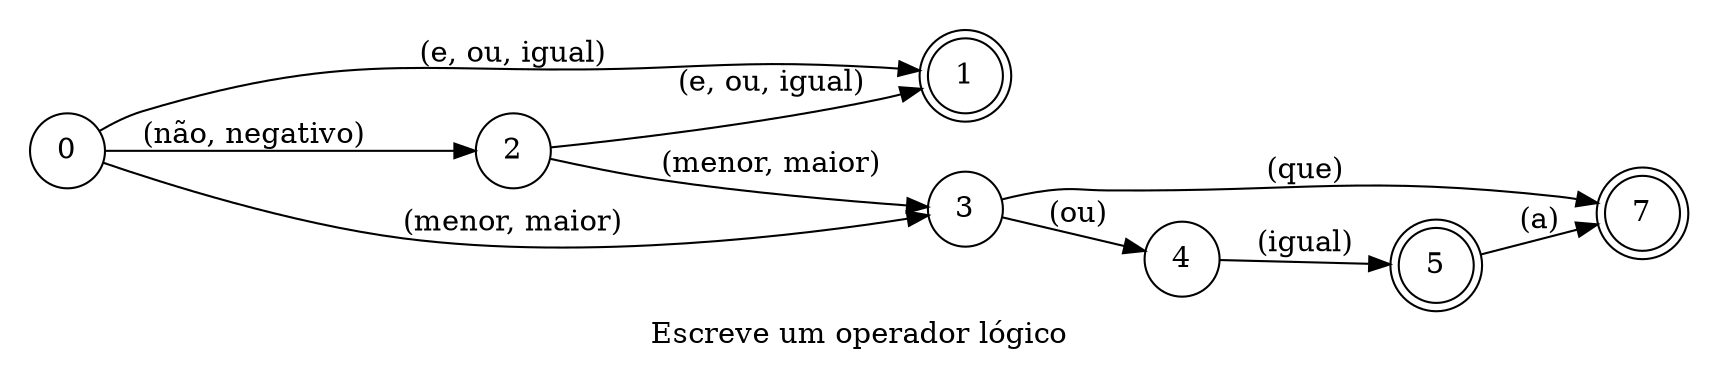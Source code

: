 digraph LogicalOperator {
    id="logical_operator";
    label="Escreve um operador lógico";
    lang="pt-BR";
    langName="Português";
    pad="0.2";
    rankdir=LR;
    alias="true";
    node[shape=doublecircle]; 1 7 5;
    node[shape=circle];

    {0 2} -> 1 [label="(e, ou, igual)", store=logicalOperator];
    0 -> 2 [label="(não, negativo)", store=isNegative, normalizer=boolean];
    {0 2} -> 3 [label="(menor, maior)", store=inequalityOperator, disableSpellcheck=true];
    3 -> 4 [label="(ou)"];
    4 -> 5 [label="(igual)", store=orEqual, normalizer=boolean];
    3 -> 7 [label="(que)"];
    5 -> 7 [label="(a)"];

    title="Escreve um operador lógico";
    desc="Escreve um operador lógico (===, !==, &&, ||, >, <, >=, <=) pensando para ser usado com expressões";
}